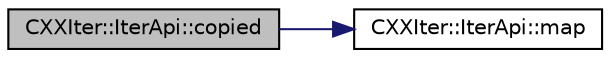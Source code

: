 digraph "CXXIter::IterApi::copied"
{
 // INTERACTIVE_SVG=YES
 // LATEX_PDF_SIZE
  bgcolor="transparent";
  edge [fontname="Helvetica",fontsize="10",labelfontname="Helvetica",labelfontsize="10"];
  node [fontname="Helvetica",fontsize="10",shape=record];
  rankdir="LR";
  Node1 [label="CXXIter::IterApi::copied",height=0.2,width=0.4,color="black", fillcolor="grey75", style="filled", fontcolor="black",tooltip="Constructs a new iterator that copies the elements of this iterator."];
  Node1 -> Node2 [color="midnightblue",fontsize="10",style="solid",fontname="Helvetica"];
  Node2 [label="CXXIter::IterApi::map",height=0.2,width=0.4,color="black",URL="$classCXXIter_1_1IterApi.html#ad8f3454d96494c248abf2e740442e6b6",tooltip="Creates an iterator that uses the given mapFn to map each element from this iterator to elements of t..."];
}
